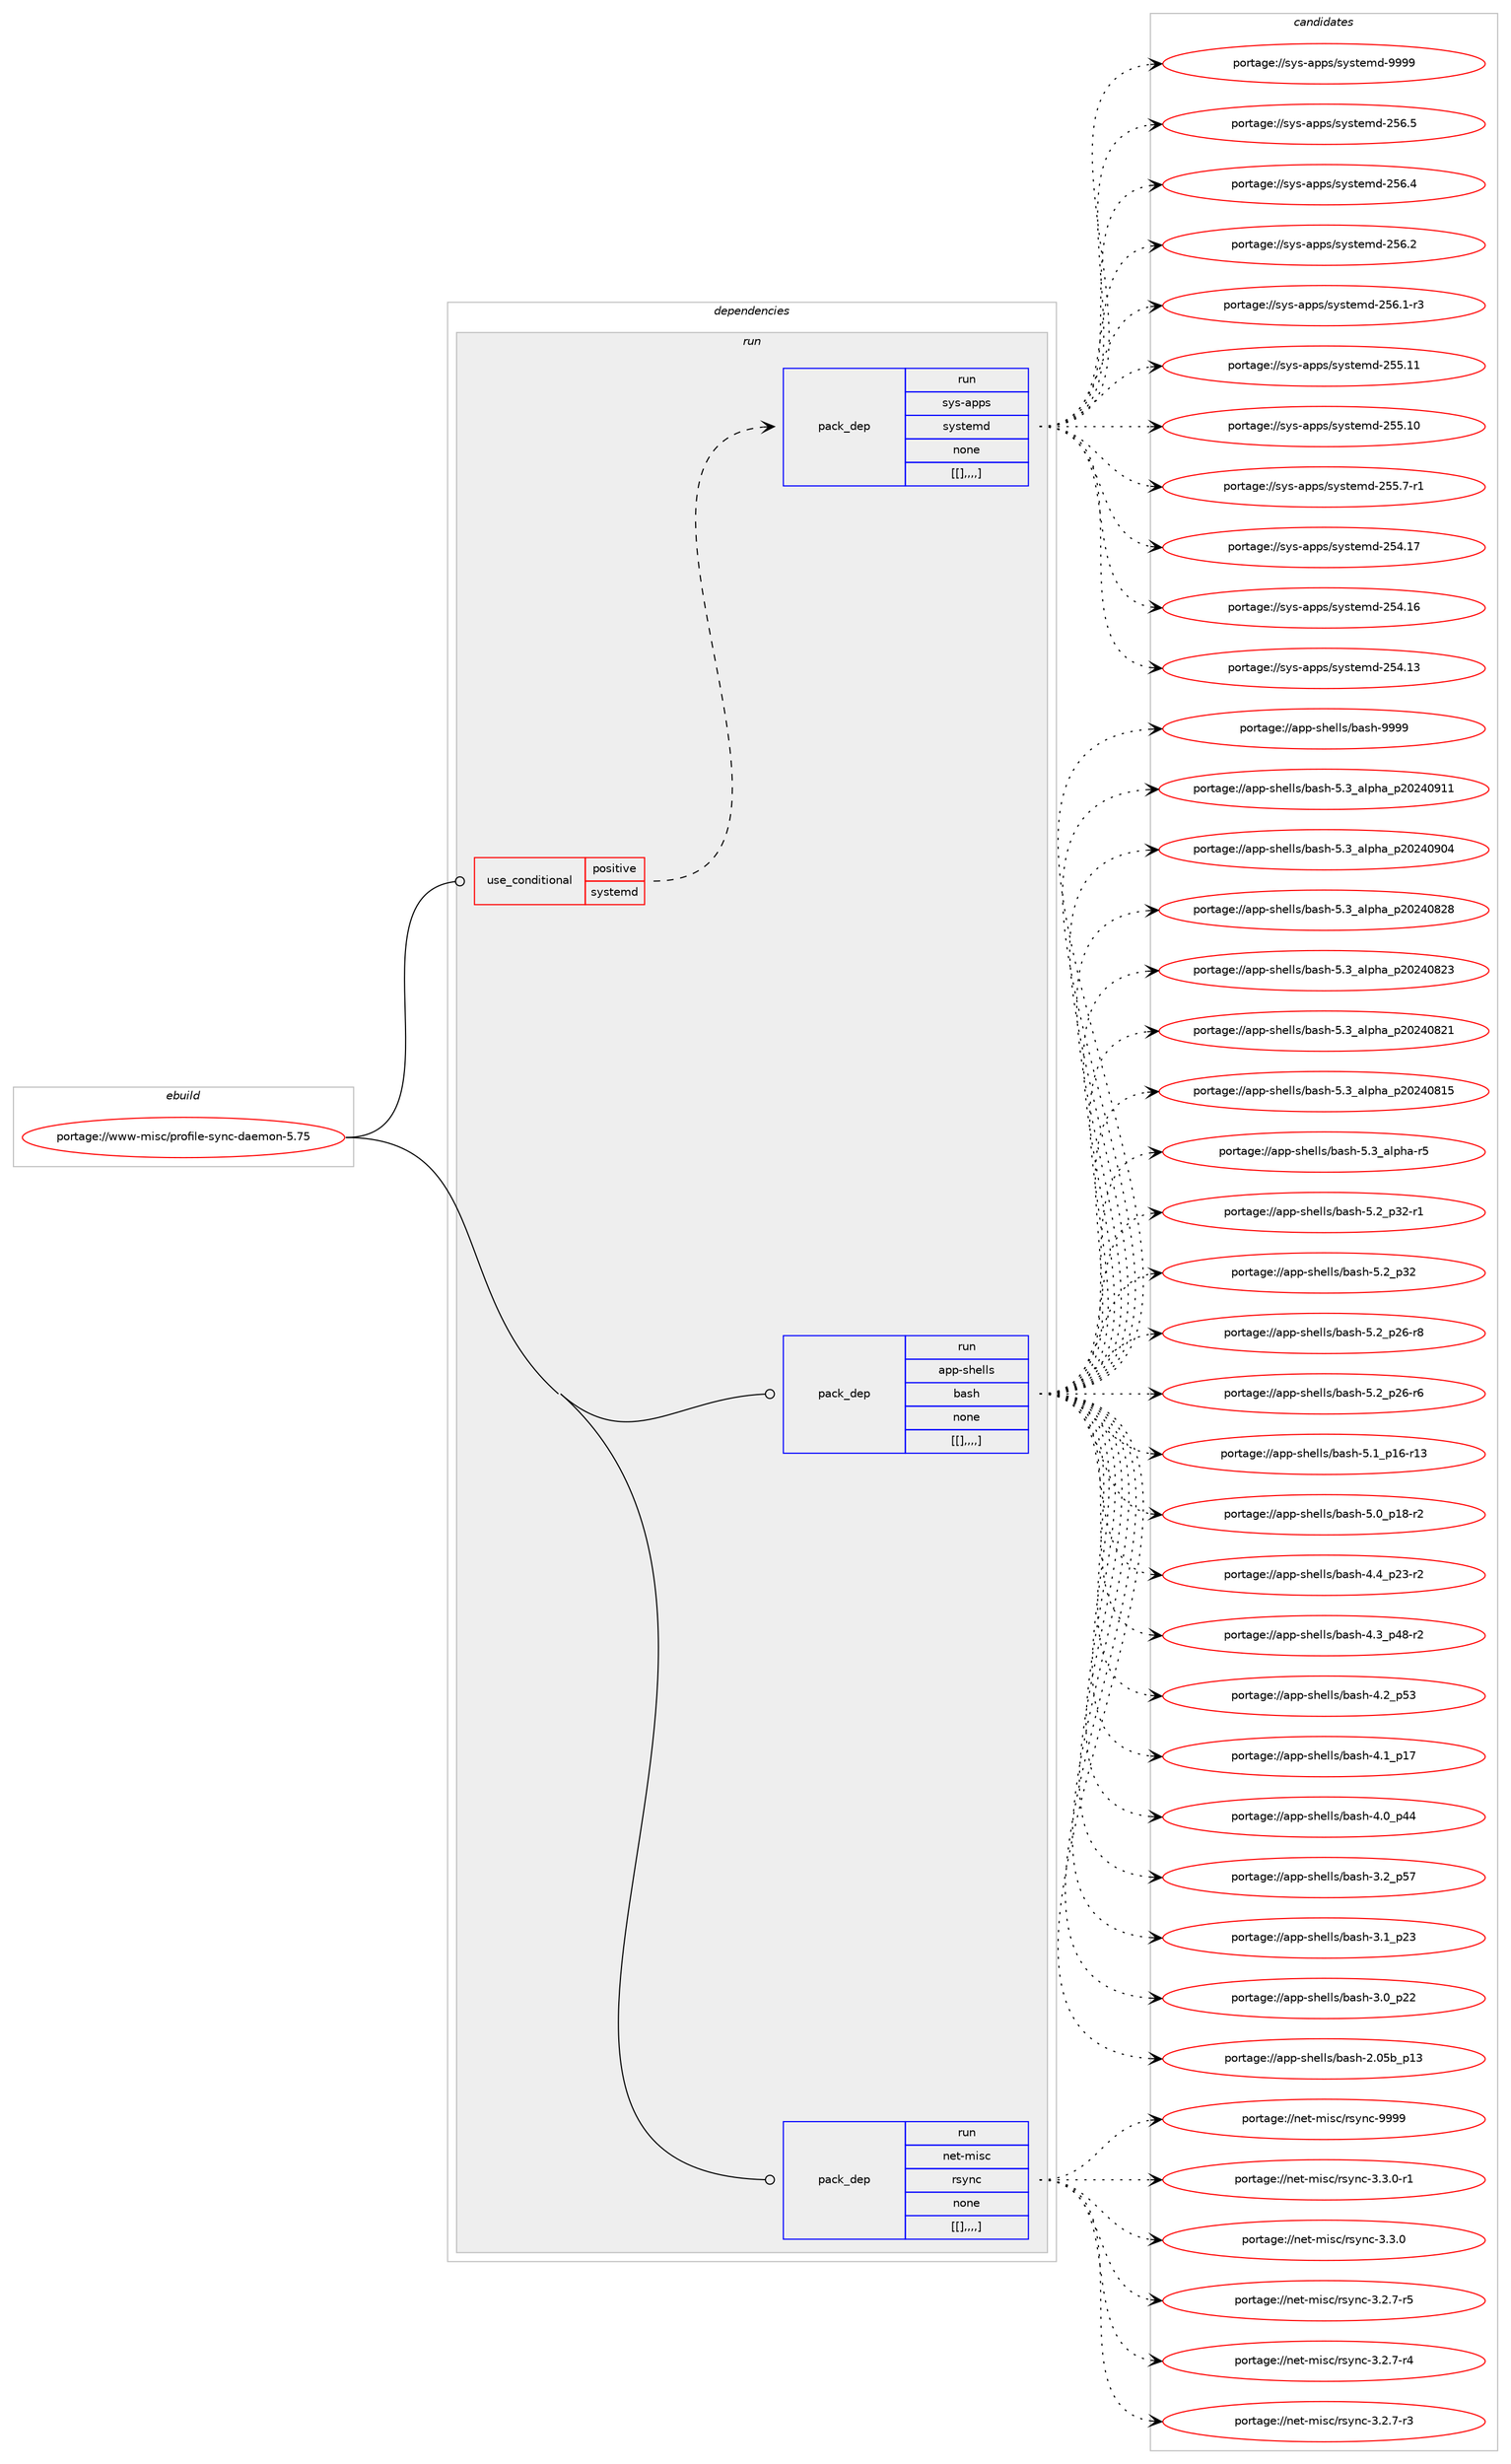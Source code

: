 digraph prolog {

# *************
# Graph options
# *************

newrank=true;
concentrate=true;
compound=true;
graph [rankdir=LR,fontname=Helvetica,fontsize=10,ranksep=1.5];#, ranksep=2.5, nodesep=0.2];
edge  [arrowhead=vee];
node  [fontname=Helvetica,fontsize=10];

# **********
# The ebuild
# **********

subgraph cluster_leftcol {
color=gray;
label=<<i>ebuild</i>>;
id [label="portage://www-misc/profile-sync-daemon-5.75", color=red, width=4, href="../www-misc/profile-sync-daemon-5.75.svg"];
}

# ****************
# The dependencies
# ****************

subgraph cluster_midcol {
color=gray;
label=<<i>dependencies</i>>;
subgraph cluster_compile {
fillcolor="#eeeeee";
style=filled;
label=<<i>compile</i>>;
}
subgraph cluster_compileandrun {
fillcolor="#eeeeee";
style=filled;
label=<<i>compile and run</i>>;
}
subgraph cluster_run {
fillcolor="#eeeeee";
style=filled;
label=<<i>run</i>>;
subgraph cond125353 {
dependency471345 [label=<<TABLE BORDER="0" CELLBORDER="1" CELLSPACING="0" CELLPADDING="4"><TR><TD ROWSPAN="3" CELLPADDING="10">use_conditional</TD></TR><TR><TD>positive</TD></TR><TR><TD>systemd</TD></TR></TABLE>>, shape=none, color=red];
subgraph pack342500 {
dependency471346 [label=<<TABLE BORDER="0" CELLBORDER="1" CELLSPACING="0" CELLPADDING="4" WIDTH="220"><TR><TD ROWSPAN="6" CELLPADDING="30">pack_dep</TD></TR><TR><TD WIDTH="110">run</TD></TR><TR><TD>sys-apps</TD></TR><TR><TD>systemd</TD></TR><TR><TD>none</TD></TR><TR><TD>[[],,,,]</TD></TR></TABLE>>, shape=none, color=blue];
}
dependency471345:e -> dependency471346:w [weight=20,style="dashed",arrowhead="vee"];
}
id:e -> dependency471345:w [weight=20,style="solid",arrowhead="odot"];
subgraph pack342501 {
dependency471347 [label=<<TABLE BORDER="0" CELLBORDER="1" CELLSPACING="0" CELLPADDING="4" WIDTH="220"><TR><TD ROWSPAN="6" CELLPADDING="30">pack_dep</TD></TR><TR><TD WIDTH="110">run</TD></TR><TR><TD>app-shells</TD></TR><TR><TD>bash</TD></TR><TR><TD>none</TD></TR><TR><TD>[[],,,,]</TD></TR></TABLE>>, shape=none, color=blue];
}
id:e -> dependency471347:w [weight=20,style="solid",arrowhead="odot"];
subgraph pack342502 {
dependency471348 [label=<<TABLE BORDER="0" CELLBORDER="1" CELLSPACING="0" CELLPADDING="4" WIDTH="220"><TR><TD ROWSPAN="6" CELLPADDING="30">pack_dep</TD></TR><TR><TD WIDTH="110">run</TD></TR><TR><TD>net-misc</TD></TR><TR><TD>rsync</TD></TR><TR><TD>none</TD></TR><TR><TD>[[],,,,]</TD></TR></TABLE>>, shape=none, color=blue];
}
id:e -> dependency471348:w [weight=20,style="solid",arrowhead="odot"];
}
}

# **************
# The candidates
# **************

subgraph cluster_choices {
rank=same;
color=gray;
label=<<i>candidates</i>>;

subgraph choice342500 {
color=black;
nodesep=1;
choice1151211154597112112115471151211151161011091004557575757 [label="portage://sys-apps/systemd-9999", color=red, width=4,href="../sys-apps/systemd-9999.svg"];
choice115121115459711211211547115121115116101109100455053544653 [label="portage://sys-apps/systemd-256.5", color=red, width=4,href="../sys-apps/systemd-256.5.svg"];
choice115121115459711211211547115121115116101109100455053544652 [label="portage://sys-apps/systemd-256.4", color=red, width=4,href="../sys-apps/systemd-256.4.svg"];
choice115121115459711211211547115121115116101109100455053544650 [label="portage://sys-apps/systemd-256.2", color=red, width=4,href="../sys-apps/systemd-256.2.svg"];
choice1151211154597112112115471151211151161011091004550535446494511451 [label="portage://sys-apps/systemd-256.1-r3", color=red, width=4,href="../sys-apps/systemd-256.1-r3.svg"];
choice11512111545971121121154711512111511610110910045505353464949 [label="portage://sys-apps/systemd-255.11", color=red, width=4,href="../sys-apps/systemd-255.11.svg"];
choice11512111545971121121154711512111511610110910045505353464948 [label="portage://sys-apps/systemd-255.10", color=red, width=4,href="../sys-apps/systemd-255.10.svg"];
choice1151211154597112112115471151211151161011091004550535346554511449 [label="portage://sys-apps/systemd-255.7-r1", color=red, width=4,href="../sys-apps/systemd-255.7-r1.svg"];
choice11512111545971121121154711512111511610110910045505352464955 [label="portage://sys-apps/systemd-254.17", color=red, width=4,href="../sys-apps/systemd-254.17.svg"];
choice11512111545971121121154711512111511610110910045505352464954 [label="portage://sys-apps/systemd-254.16", color=red, width=4,href="../sys-apps/systemd-254.16.svg"];
choice11512111545971121121154711512111511610110910045505352464951 [label="portage://sys-apps/systemd-254.13", color=red, width=4,href="../sys-apps/systemd-254.13.svg"];
dependency471346:e -> choice1151211154597112112115471151211151161011091004557575757:w [style=dotted,weight="100"];
dependency471346:e -> choice115121115459711211211547115121115116101109100455053544653:w [style=dotted,weight="100"];
dependency471346:e -> choice115121115459711211211547115121115116101109100455053544652:w [style=dotted,weight="100"];
dependency471346:e -> choice115121115459711211211547115121115116101109100455053544650:w [style=dotted,weight="100"];
dependency471346:e -> choice1151211154597112112115471151211151161011091004550535446494511451:w [style=dotted,weight="100"];
dependency471346:e -> choice11512111545971121121154711512111511610110910045505353464949:w [style=dotted,weight="100"];
dependency471346:e -> choice11512111545971121121154711512111511610110910045505353464948:w [style=dotted,weight="100"];
dependency471346:e -> choice1151211154597112112115471151211151161011091004550535346554511449:w [style=dotted,weight="100"];
dependency471346:e -> choice11512111545971121121154711512111511610110910045505352464955:w [style=dotted,weight="100"];
dependency471346:e -> choice11512111545971121121154711512111511610110910045505352464954:w [style=dotted,weight="100"];
dependency471346:e -> choice11512111545971121121154711512111511610110910045505352464951:w [style=dotted,weight="100"];
}
subgraph choice342501 {
color=black;
nodesep=1;
choice97112112451151041011081081154798971151044557575757 [label="portage://app-shells/bash-9999", color=red, width=4,href="../app-shells/bash-9999.svg"];
choice971121124511510410110810811547989711510445534651959710811210497951125048505248574949 [label="portage://app-shells/bash-5.3_alpha_p20240911", color=red, width=4,href="../app-shells/bash-5.3_alpha_p20240911.svg"];
choice971121124511510410110810811547989711510445534651959710811210497951125048505248574852 [label="portage://app-shells/bash-5.3_alpha_p20240904", color=red, width=4,href="../app-shells/bash-5.3_alpha_p20240904.svg"];
choice971121124511510410110810811547989711510445534651959710811210497951125048505248565056 [label="portage://app-shells/bash-5.3_alpha_p20240828", color=red, width=4,href="../app-shells/bash-5.3_alpha_p20240828.svg"];
choice971121124511510410110810811547989711510445534651959710811210497951125048505248565051 [label="portage://app-shells/bash-5.3_alpha_p20240823", color=red, width=4,href="../app-shells/bash-5.3_alpha_p20240823.svg"];
choice971121124511510410110810811547989711510445534651959710811210497951125048505248565049 [label="portage://app-shells/bash-5.3_alpha_p20240821", color=red, width=4,href="../app-shells/bash-5.3_alpha_p20240821.svg"];
choice971121124511510410110810811547989711510445534651959710811210497951125048505248564953 [label="portage://app-shells/bash-5.3_alpha_p20240815", color=red, width=4,href="../app-shells/bash-5.3_alpha_p20240815.svg"];
choice9711211245115104101108108115479897115104455346519597108112104974511453 [label="portage://app-shells/bash-5.3_alpha-r5", color=red, width=4,href="../app-shells/bash-5.3_alpha-r5.svg"];
choice9711211245115104101108108115479897115104455346509511251504511449 [label="portage://app-shells/bash-5.2_p32-r1", color=red, width=4,href="../app-shells/bash-5.2_p32-r1.svg"];
choice971121124511510410110810811547989711510445534650951125150 [label="portage://app-shells/bash-5.2_p32", color=red, width=4,href="../app-shells/bash-5.2_p32.svg"];
choice9711211245115104101108108115479897115104455346509511250544511456 [label="portage://app-shells/bash-5.2_p26-r8", color=red, width=4,href="../app-shells/bash-5.2_p26-r8.svg"];
choice9711211245115104101108108115479897115104455346509511250544511454 [label="portage://app-shells/bash-5.2_p26-r6", color=red, width=4,href="../app-shells/bash-5.2_p26-r6.svg"];
choice971121124511510410110810811547989711510445534649951124954451144951 [label="portage://app-shells/bash-5.1_p16-r13", color=red, width=4,href="../app-shells/bash-5.1_p16-r13.svg"];
choice9711211245115104101108108115479897115104455346489511249564511450 [label="portage://app-shells/bash-5.0_p18-r2", color=red, width=4,href="../app-shells/bash-5.0_p18-r2.svg"];
choice9711211245115104101108108115479897115104455246529511250514511450 [label="portage://app-shells/bash-4.4_p23-r2", color=red, width=4,href="../app-shells/bash-4.4_p23-r2.svg"];
choice9711211245115104101108108115479897115104455246519511252564511450 [label="portage://app-shells/bash-4.3_p48-r2", color=red, width=4,href="../app-shells/bash-4.3_p48-r2.svg"];
choice971121124511510410110810811547989711510445524650951125351 [label="portage://app-shells/bash-4.2_p53", color=red, width=4,href="../app-shells/bash-4.2_p53.svg"];
choice971121124511510410110810811547989711510445524649951124955 [label="portage://app-shells/bash-4.1_p17", color=red, width=4,href="../app-shells/bash-4.1_p17.svg"];
choice971121124511510410110810811547989711510445524648951125252 [label="portage://app-shells/bash-4.0_p44", color=red, width=4,href="../app-shells/bash-4.0_p44.svg"];
choice971121124511510410110810811547989711510445514650951125355 [label="portage://app-shells/bash-3.2_p57", color=red, width=4,href="../app-shells/bash-3.2_p57.svg"];
choice971121124511510410110810811547989711510445514649951125051 [label="portage://app-shells/bash-3.1_p23", color=red, width=4,href="../app-shells/bash-3.1_p23.svg"];
choice971121124511510410110810811547989711510445514648951125050 [label="portage://app-shells/bash-3.0_p22", color=red, width=4,href="../app-shells/bash-3.0_p22.svg"];
choice9711211245115104101108108115479897115104455046485398951124951 [label="portage://app-shells/bash-2.05b_p13", color=red, width=4,href="../app-shells/bash-2.05b_p13.svg"];
dependency471347:e -> choice97112112451151041011081081154798971151044557575757:w [style=dotted,weight="100"];
dependency471347:e -> choice971121124511510410110810811547989711510445534651959710811210497951125048505248574949:w [style=dotted,weight="100"];
dependency471347:e -> choice971121124511510410110810811547989711510445534651959710811210497951125048505248574852:w [style=dotted,weight="100"];
dependency471347:e -> choice971121124511510410110810811547989711510445534651959710811210497951125048505248565056:w [style=dotted,weight="100"];
dependency471347:e -> choice971121124511510410110810811547989711510445534651959710811210497951125048505248565051:w [style=dotted,weight="100"];
dependency471347:e -> choice971121124511510410110810811547989711510445534651959710811210497951125048505248565049:w [style=dotted,weight="100"];
dependency471347:e -> choice971121124511510410110810811547989711510445534651959710811210497951125048505248564953:w [style=dotted,weight="100"];
dependency471347:e -> choice9711211245115104101108108115479897115104455346519597108112104974511453:w [style=dotted,weight="100"];
dependency471347:e -> choice9711211245115104101108108115479897115104455346509511251504511449:w [style=dotted,weight="100"];
dependency471347:e -> choice971121124511510410110810811547989711510445534650951125150:w [style=dotted,weight="100"];
dependency471347:e -> choice9711211245115104101108108115479897115104455346509511250544511456:w [style=dotted,weight="100"];
dependency471347:e -> choice9711211245115104101108108115479897115104455346509511250544511454:w [style=dotted,weight="100"];
dependency471347:e -> choice971121124511510410110810811547989711510445534649951124954451144951:w [style=dotted,weight="100"];
dependency471347:e -> choice9711211245115104101108108115479897115104455346489511249564511450:w [style=dotted,weight="100"];
dependency471347:e -> choice9711211245115104101108108115479897115104455246529511250514511450:w [style=dotted,weight="100"];
dependency471347:e -> choice9711211245115104101108108115479897115104455246519511252564511450:w [style=dotted,weight="100"];
dependency471347:e -> choice971121124511510410110810811547989711510445524650951125351:w [style=dotted,weight="100"];
dependency471347:e -> choice971121124511510410110810811547989711510445524649951124955:w [style=dotted,weight="100"];
dependency471347:e -> choice971121124511510410110810811547989711510445524648951125252:w [style=dotted,weight="100"];
dependency471347:e -> choice971121124511510410110810811547989711510445514650951125355:w [style=dotted,weight="100"];
dependency471347:e -> choice971121124511510410110810811547989711510445514649951125051:w [style=dotted,weight="100"];
dependency471347:e -> choice971121124511510410110810811547989711510445514648951125050:w [style=dotted,weight="100"];
dependency471347:e -> choice9711211245115104101108108115479897115104455046485398951124951:w [style=dotted,weight="100"];
}
subgraph choice342502 {
color=black;
nodesep=1;
choice110101116451091051159947114115121110994557575757 [label="portage://net-misc/rsync-9999", color=red, width=4,href="../net-misc/rsync-9999.svg"];
choice110101116451091051159947114115121110994551465146484511449 [label="portage://net-misc/rsync-3.3.0-r1", color=red, width=4,href="../net-misc/rsync-3.3.0-r1.svg"];
choice11010111645109105115994711411512111099455146514648 [label="portage://net-misc/rsync-3.3.0", color=red, width=4,href="../net-misc/rsync-3.3.0.svg"];
choice110101116451091051159947114115121110994551465046554511453 [label="portage://net-misc/rsync-3.2.7-r5", color=red, width=4,href="../net-misc/rsync-3.2.7-r5.svg"];
choice110101116451091051159947114115121110994551465046554511452 [label="portage://net-misc/rsync-3.2.7-r4", color=red, width=4,href="../net-misc/rsync-3.2.7-r4.svg"];
choice110101116451091051159947114115121110994551465046554511451 [label="portage://net-misc/rsync-3.2.7-r3", color=red, width=4,href="../net-misc/rsync-3.2.7-r3.svg"];
dependency471348:e -> choice110101116451091051159947114115121110994557575757:w [style=dotted,weight="100"];
dependency471348:e -> choice110101116451091051159947114115121110994551465146484511449:w [style=dotted,weight="100"];
dependency471348:e -> choice11010111645109105115994711411512111099455146514648:w [style=dotted,weight="100"];
dependency471348:e -> choice110101116451091051159947114115121110994551465046554511453:w [style=dotted,weight="100"];
dependency471348:e -> choice110101116451091051159947114115121110994551465046554511452:w [style=dotted,weight="100"];
dependency471348:e -> choice110101116451091051159947114115121110994551465046554511451:w [style=dotted,weight="100"];
}
}

}
